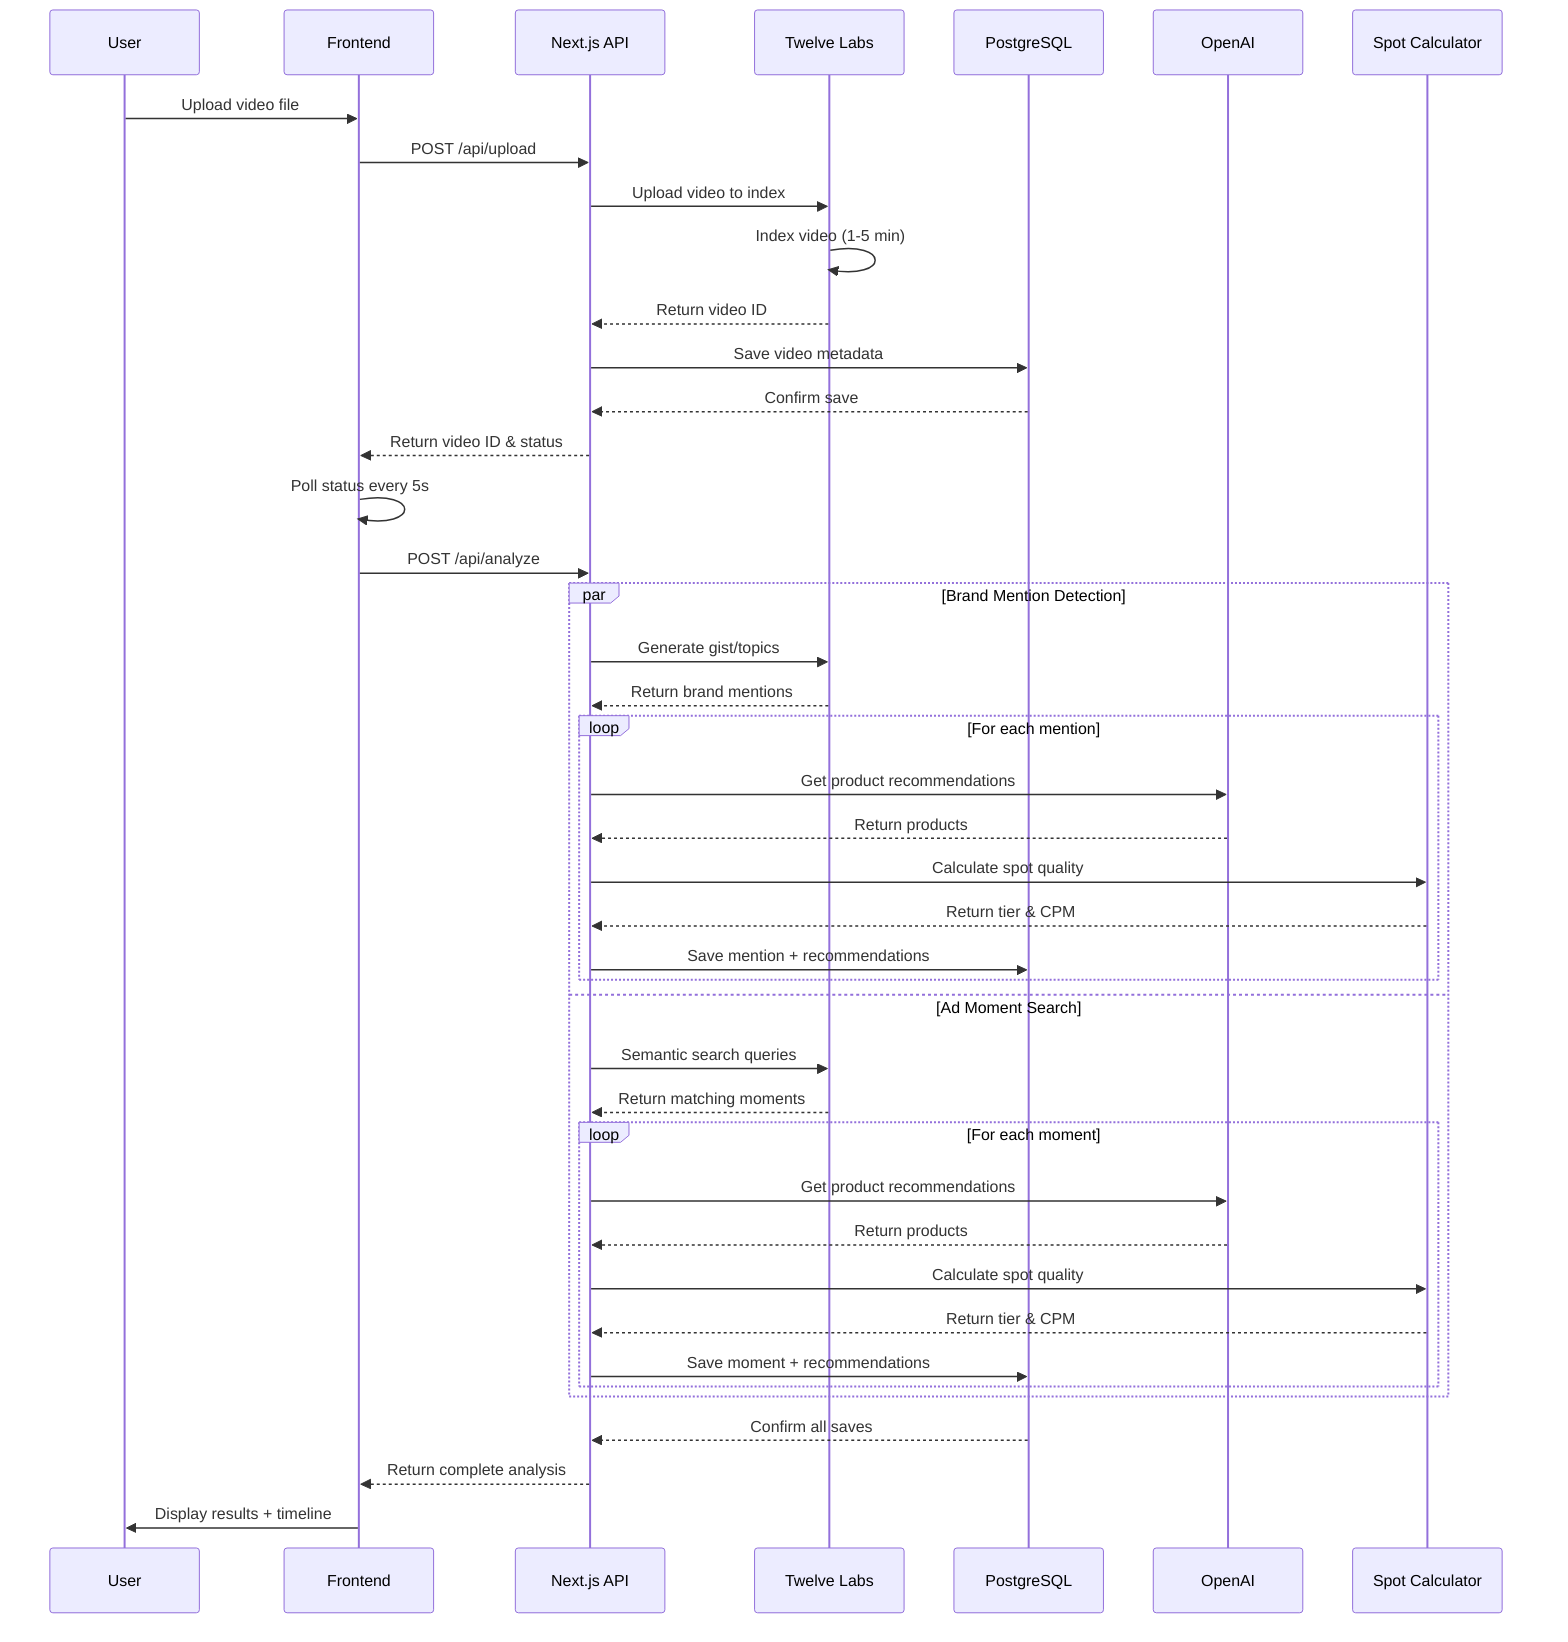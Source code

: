 sequenceDiagram
    participant U as User
    participant F as Frontend
    participant API as Next.js API
    participant TL as Twelve Labs
    participant DB as PostgreSQL
    participant OAI as OpenAI
    participant SVC as Spot Calculator

    %% Upload Phase
    U->>F: Upload video file
    F->>API: POST /api/upload
    API->>TL: Upload video to index
    TL->>TL: Index video (1-5 min)
    TL-->>API: Return video ID
    API->>DB: Save video metadata
    DB-->>API: Confirm save
    API-->>F: Return video ID & status
    F->>F: Poll status every 5s
    
    %% Analysis Phase
    F->>API: POST /api/analyze
    
    par Brand Mention Detection
        API->>TL: Generate gist/topics
        TL-->>API: Return brand mentions
        loop For each mention
            API->>OAI: Get product recommendations
            OAI-->>API: Return products
            API->>SVC: Calculate spot quality
            SVC-->>API: Return tier & CPM
            API->>DB: Save mention + recommendations
        end
    and Ad Moment Search
        API->>TL: Semantic search queries
        TL-->>API: Return matching moments
        loop For each moment
            API->>OAI: Get product recommendations
            OAI-->>API: Return products
            API->>SVC: Calculate spot quality
            SVC-->>API: Return tier & CPM
            API->>DB: Save moment + recommendations
        end
    end
    
    DB-->>API: Confirm all saves
    API-->>F: Return complete analysis
    F->>U: Display results + timeline